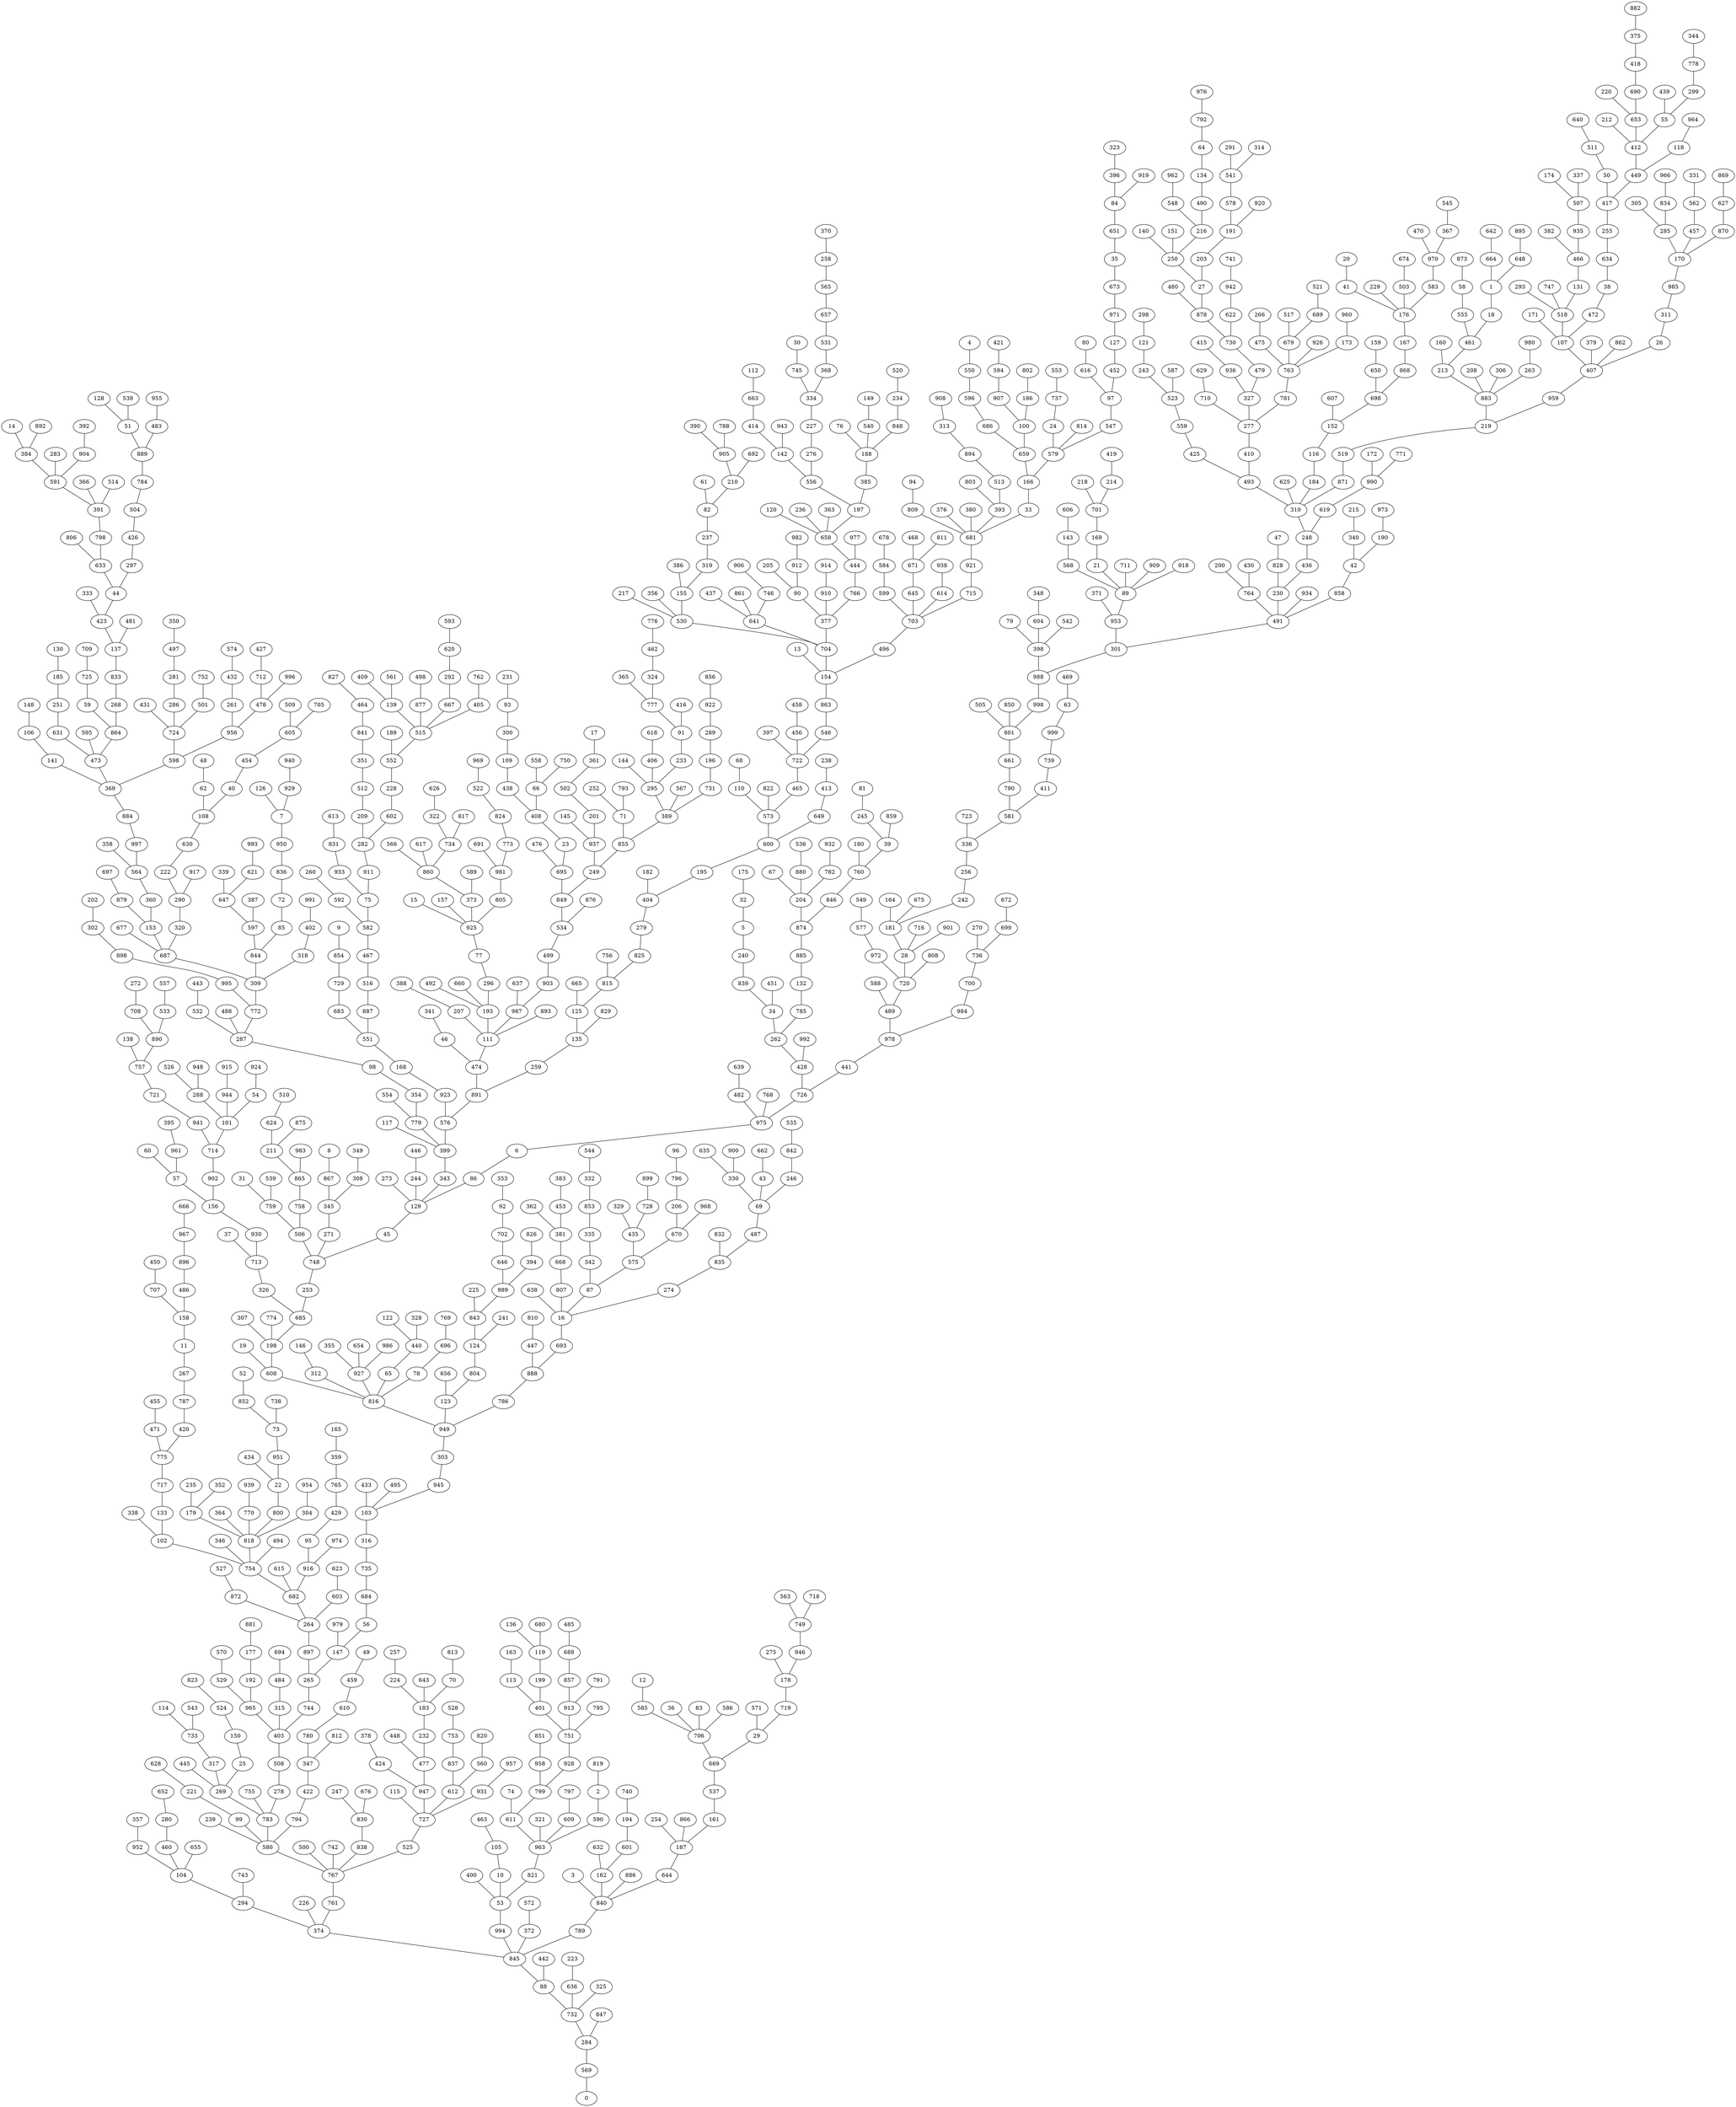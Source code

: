 graph tree {
3 -- 840;
4 -- 550;
8 -- 867;
9 -- 854;
12 -- 585;
13 -- 154;
14 -- 384;
15 -- 925;
17 -- 361;
19 -- 608;
20 -- 41;
30 -- 745;
31 -- 759;
36 -- 706;
37 -- 713;
41 -- 176;
47 -- 828;
48 -- 62;
49 -- 459;
52 -- 852;
60 -- 57;
61 -- 82;
62 -- 108;
67 -- 204;
68 -- 110;
74 -- 611;
76 -- 188;
79 -- 398;
80 -- 616;
81 -- 245;
83 -- 706;
94 -- 809;
96 -- 796;
110 -- 573;
112 -- 663;
114 -- 733;
115 -- 727;
117 -- 399;
120 -- 658;
122 -- 440;
126 -- 7;
128 -- 51;
130 -- 185;
136 -- 119;
138 -- 757;
140 -- 250;
144 -- 295;
145 -- 937;
146 -- 312;
148 -- 106;
106 -- 141;
141 -- 369;
149 -- 540;
151 -- 250;
157 -- 925;
159 -- 650;
160 -- 213;
163 -- 113;
113 -- 401;
164 -- 181;
165 -- 359;
171 -- 107;
172 -- 990;
174 -- 507;
175 -- 32;
32 -- 5;
5 -- 240;
180 -- 760;
182 -- 404;
185 -- 251;
189 -- 552;
200 -- 764;
202 -- 302;
205 -- 90;
208 -- 883;
212 -- 412;
215 -- 340;
217 -- 530;
218 -- 701;
220 -- 653;
223 -- 636;
225 -- 843;
226 -- 374;
229 -- 176;
231 -- 93;
93 -- 300;
235 -- 179;
236 -- 658;
238 -- 413;
239 -- 580;
240 -- 839;
241 -- 124;
245 -- 39;
247 -- 830;
251 -- 631;
252 -- 71;
254 -- 187;
257 -- 224;
224 -- 183;
260 -- 592;
266 -- 475;
270 -- 736;
272 -- 708;
273 -- 129;
275 -- 178;
283 -- 591;
291 -- 541;
293 -- 518;
298 -- 121;
121 -- 243;
243 -- 523;
300 -- 109;
109 -- 438;
302 -- 898;
305 -- 285;
306 -- 883;
307 -- 198;
312 -- 816;
314 -- 541;
321 -- 963;
323 -- 396;
325 -- 732;
328 -- 440;
329 -- 435;
331 -- 562;
333 -- 423;
337 -- 507;
338 -- 102;
339 -- 647;
340 -- 42;
341 -- 46;
46 -- 474;
344 -- 778;
346 -- 754;
348 -- 604;
349 -- 308;
308 -- 345;
350 -- 497;
352 -- 179;
179 -- 818;
353 -- 92;
92 -- 702;
355 -- 927;
356 -- 530;
357 -- 952;
358 -- 564;
359 -- 765;
361 -- 502;
362 -- 381;
363 -- 658;
364 -- 818;
365 -- 777;
366 -- 391;
370 -- 258;
258 -- 565;
371 -- 953;
376 -- 681;
378 -- 424;
379 -- 407;
380 -- 681;
382 -- 466;
383 -- 453;
386 -- 155;
387 -- 597;
388 -- 207;
207 -- 111;
390 -- 905;
392 -- 904;
395 -- 961;
396 -- 84;
397 -- 722;
400 -- 53;
409 -- 139;
413 -- 649;
415 -- 936;
416 -- 91;
419 -- 214;
214 -- 701;
421 -- 594;
424 -- 947;
427 -- 712;
430 -- 764;
431 -- 724;
433 -- 103;
434 -- 22;
437 -- 641;
438 -- 408;
439 -- 55;
440 -- 65;
65 -- 816;
442 -- 88;
443 -- 532;
445 -- 269;
446 -- 244;
244 -- 129;
448 -- 477;
450 -- 707;
451 -- 34;
453 -- 381;
381 -- 668;
455 -- 471;
458 -- 456;
456 -- 722;
459 -- 610;
463 -- 105;
105 -- 10;
10 -- 53;
468 -- 671;
469 -- 63;
63 -- 999;
470 -- 970;
471 -- 775;
475 -- 763;
476 -- 695;
480 -- 878;
481 -- 137;
485 -- 688;
488 -- 287;
492 -- 193;
494 -- 754;
495 -- 103;
497 -- 281;
281 -- 286;
286 -- 724;
498 -- 877;
500 -- 767;
502 -- 201;
201 -- 937;
505 -- 801;
507 -- 935;
509 -- 605;
510 -- 624;
514 -- 391;
517 -- 679;
520 -- 234;
234 -- 848;
521 -- 689;
526 -- 288;
527 -- 872;
528 -- 753;
532 -- 287;
535 -- 842;
536 -- 880;
538 -- 51;
51 -- 889;
539 -- 759;
540 -- 188;
541 -- 578;
542 -- 398;
543 -- 733;
544 -- 332;
332 -- 853;
545 -- 367;
367 -- 970;
549 -- 577;
550 -- 596;
553 -- 737;
554 -- 779;
557 -- 533;
533 -- 890;
558 -- 66;
561 -- 139;
139 -- 515;
562 -- 457;
457 -- 170;
563 -- 749;
565 -- 657;
566 -- 860;
567 -- 389;
570 -- 529;
529 -- 965;
571 -- 29;
572 -- 372;
372 -- 845;
574 -- 432;
432 -- 261;
261 -- 956;
577 -- 972;
578 -- 191;
585 -- 706;
586 -- 706;
587 -- 523;
523 -- 559;
559 -- 425;
425 -- 493;
588 -- 489;
589 -- 373;
592 -- 582;
593 -- 620;
594 -- 907;
595 -- 473;
596 -- 686;
604 -- 398;
398 -- 988;
606 -- 143;
143 -- 568;
568 -- 89;
607 -- 152;
610 -- 780;
613 -- 831;
615 -- 682;
616 -- 97;
617 -- 860;
618 -- 406;
406 -- 295;
620 -- 292;
292 -- 667;
623 -- 603;
603 -- 264;
624 -- 211;
625 -- 310;
626 -- 322;
322 -- 734;
628 -- 221;
221 -- 99;
99 -- 580;
629 -- 710;
631 -- 473;
632 -- 162;
635 -- 330;
636 -- 732;
637 -- 987;
638 -- 16;
639 -- 482;
482 -- 975;
640 -- 511;
511 -- 50;
50 -- 417;
642 -- 664;
643 -- 183;
649 -- 600;
650 -- 698;
652 -- 280;
280 -- 460;
460 -- 104;
654 -- 927;
655 -- 104;
656 -- 123;
657 -- 531;
531 -- 368;
368 -- 334;
660 -- 193;
662 -- 43;
43 -- 69;
663 -- 414;
414 -- 142;
664 -- 1;
665 -- 125;
666 -- 967;
667 -- 515;
668 -- 807;
672 -- 699;
674 -- 503;
503 -- 176;
675 -- 181;
676 -- 830;
677 -- 687;
678 -- 584;
584 -- 599;
599 -- 703;
680 -- 119;
119 -- 199;
199 -- 401;
401 -- 751;
686 -- 659;
688 -- 857;
689 -- 679;
679 -- 763;
691 -- 981;
692 -- 210;
694 -- 484;
484 -- 315;
315 -- 403;
697 -- 879;
699 -- 736;
701 -- 169;
169 -- 21;
21 -- 89;
702 -- 646;
646 -- 989;
705 -- 605;
605 -- 454;
454 -- 40;
40 -- 108;
108 -- 630;
630 -- 222;
222 -- 290;
706 -- 669;
707 -- 158;
708 -- 890;
709 -- 725;
710 -- 277;
711 -- 89;
712 -- 478;
716 -- 28;
718 -- 749;
723 -- 336;
725 -- 59;
59 -- 864;
733 -- 317;
317 -- 269;
736 -- 700;
700 -- 984;
737 -- 24;
24 -- 579;
738 -- 73;
740 -- 194;
194 -- 601;
601 -- 162;
162 -- 840;
741 -- 942;
742 -- 767;
743 -- 294;
745 -- 334;
334 -- 227;
227 -- 276;
276 -- 556;
747 -- 518;
749 -- 946;
750 -- 66;
66 -- 408;
408 -- 23;
23 -- 695;
695 -- 849;
752 -- 501;
501 -- 724;
724 -- 598;
753 -- 837;
755 -- 783;
756 -- 815;
759 -- 506;
762 -- 405;
405 -- 515;
764 -- 491;
765 -- 429;
429 -- 95;
95 -- 916;
768 -- 975;
769 -- 696;
696 -- 78;
78 -- 816;
771 -- 990;
774 -- 198;
776 -- 462;
462 -- 324;
324 -- 777;
777 -- 91;
91 -- 233;
233 -- 295;
295 -- 389;
778 -- 299;
299 -- 55;
55 -- 412;
780 -- 347;
788 -- 905;
791 -- 913;
793 -- 71;
71 -- 855;
795 -- 751;
796 -- 206;
206 -- 670;
797 -- 609;
609 -- 963;
802 -- 186;
186 -- 100;
803 -- 393;
806 -- 633;
807 -- 16;
808 -- 720;
809 -- 681;
810 -- 447;
447 -- 888;
811 -- 671;
671 -- 645;
645 -- 703;
812 -- 347;
347 -- 422;
422 -- 794;
794 -- 580;
813 -- 70;
70 -- 183;
183 -- 232;
232 -- 477;
477 -- 947;
814 -- 579;
817 -- 734;
734 -- 860;
819 -- 2;
2 -- 590;
590 -- 963;
820 -- 560;
560 -- 612;
822 -- 573;
823 -- 524;
524 -- 150;
150 -- 25;
25 -- 269;
269 -- 783;
826 -- 394;
394 -- 989;
827 -- 464;
464 -- 841;
828 -- 230;
829 -- 135;
830 -- 838;
831 -- 933;
832 -- 835;
837 -- 612;
612 -- 727;
838 -- 767;
839 -- 34;
34 -- 262;
841 -- 351;
351 -- 512;
512 -- 209;
209 -- 282;
842 -- 246;
246 -- 69;
847 -- 284;
848 -- 188;
188 -- 385;
385 -- 197;
850 -- 801;
851 -- 958;
852 -- 73;
73 -- 951;
853 -- 335;
335 -- 342;
342 -- 87;
854 -- 729;
729 -- 683;
683 -- 551;
856 -- 922;
857 -- 913;
859 -- 39;
39 -- 760;
760 -- 846;
846 -- 874;
860 -- 373;
373 -- 925;
861 -- 641;
862 -- 407;
866 -- 187;
867 -- 345;
345 -- 271;
271 -- 748;
869 -- 627;
627 -- 870;
870 -- 170;
872 -- 264;
873 -- 58;
58 -- 555;
555 -- 461;
875 -- 211;
211 -- 865;
876 -- 534;
877 -- 515;
515 -- 552;
552 -- 228;
228 -- 602;
602 -- 282;
282 -- 911;
879 -- 153;
880 -- 204;
881 -- 177;
177 -- 192;
192 -- 965;
882 -- 375;
375 -- 418;
418 -- 690;
690 -- 653;
653 -- 412;
412 -- 449;
886 -- 840;
890 -- 757;
757 -- 721;
721 -- 941;
892 -- 384;
384 -- 591;
893 -- 111;
895 -- 648;
648 -- 1;
1 -- 18;
18 -- 461;
461 -- 213;
213 -- 883;
898 -- 995;
899 -- 728;
728 -- 435;
435 -- 575;
900 -- 330;
330 -- 69;
69 -- 487;
487 -- 835;
835 -- 274;
274 -- 16;
901 -- 28;
904 -- 591;
591 -- 391;
391 -- 798;
798 -- 633;
633 -- 44;
905 -- 210;
210 -- 82;
82 -- 237;
237 -- 319;
319 -- 155;
155 -- 530;
530 -- 704;
906 -- 746;
746 -- 641;
641 -- 704;
907 -- 100;
100 -- 659;
659 -- 166;
908 -- 313;
313 -- 894;
894 -- 513;
513 -- 393;
393 -- 681;
909 -- 89;
911 -- 75;
913 -- 751;
751 -- 928;
914 -- 910;
910 -- 377;
915 -- 944;
917 -- 290;
290 -- 320;
320 -- 687;
918 -- 89;
89 -- 953;
919 -- 84;
84 -- 651;
651 -- 35;
35 -- 673;
673 -- 971;
920 -- 191;
191 -- 203;
203 -- 27;
922 -- 289;
289 -- 196;
196 -- 731;
731 -- 389;
389 -- 855;
855 -- 249;
924 -- 54;
54 -- 101;
926 -- 763;
928 -- 799;
932 -- 782;
782 -- 204;
204 -- 874;
874 -- 885;
885 -- 132;
132 -- 785;
785 -- 262;
262 -- 428;
933 -- 75;
75 -- 582;
582 -- 467;
467 -- 516;
516 -- 887;
887 -- 551;
551 -- 168;
168 -- 923;
923 -- 576;
934 -- 491;
935 -- 466;
466 -- 131;
131 -- 518;
518 -- 107;
936 -- 327;
937 -- 249;
249 -- 849;
849 -- 534;
534 -- 499;
499 -- 903;
903 -- 987;
938 -- 614;
614 -- 703;
939 -- 770;
770 -- 818;
940 -- 929;
929 -- 7;
7 -- 950;
941 -- 714;
942 -- 622;
622 -- 730;
943 -- 142;
142 -- 556;
556 -- 197;
197 -- 658;
658 -- 444;
944 -- 101;
946 -- 178;
178 -- 719;
719 -- 29;
29 -- 669;
669 -- 537;
537 -- 161;
161 -- 187;
187 -- 644;
644 -- 840;
840 -- 789;
789 -- 845;
947 -- 727;
948 -- 288;
288 -- 101;
101 -- 714;
714 -- 902;
902 -- 156;
950 -- 836;
836 -- 72;
72 -- 85;
85 -- 844;
951 -- 22;
22 -- 800;
800 -- 818;
952 -- 104;
104 -- 294;
294 -- 374;
953 -- 301;
954 -- 304;
304 -- 818;
818 -- 754;
955 -- 483;
483 -- 889;
889 -- 784;
784 -- 504;
504 -- 426;
426 -- 297;
297 -- 44;
44 -- 423;
423 -- 137;
137 -- 833;
833 -- 268;
268 -- 864;
864 -- 473;
473 -- 369;
957 -- 931;
931 -- 727;
727 -- 525;
525 -- 767;
958 -- 799;
799 -- 611;
611 -- 963;
960 -- 173;
173 -- 763;
763 -- 781;
781 -- 277;
961 -- 57;
57 -- 156;
156 -- 930;
930 -- 713;
713 -- 326;
326 -- 685;
962 -- 548;
548 -- 216;
963 -- 821;
821 -- 53;
53 -- 994;
964 -- 118;
118 -- 449;
449 -- 417;
417 -- 255;
255 -- 634;
634 -- 38;
38 -- 472;
472 -- 107;
107 -- 407;
965 -- 403;
966 -- 834;
834 -- 285;
285 -- 170;
170 -- 985;
967 -- 896;
896 -- 486;
486 -- 158;
158 -- 11;
11 -- 267;
267 -- 787;
787 -- 420;
420 -- 775;
775 -- 717;
717 -- 133;
133 -- 102;
102 -- 754;
754 -- 682;
968 -- 670;
670 -- 575;
575 -- 87;
87 -- 16;
16 -- 693;
693 -- 888;
888 -- 786;
786 -- 949;
969 -- 522;
522 -- 824;
824 -- 773;
773 -- 981;
970 -- 583;
583 -- 176;
176 -- 167;
167 -- 868;
868 -- 698;
698 -- 152;
152 -- 116;
116 -- 184;
184 -- 310;
971 -- 127;
127 -- 452;
452 -- 97;
97 -- 547;
547 -- 579;
579 -- 166;
166 -- 33;
33 -- 681;
681 -- 921;
921 -- 715;
715 -- 703;
703 -- 496;
496 -- 154;
972 -- 720;
973 -- 190;
190 -- 42;
42 -- 858;
858 -- 491;
974 -- 916;
916 -- 682;
682 -- 264;
264 -- 897;
897 -- 265;
976 -- 792;
792 -- 64;
64 -- 134;
134 -- 490;
490 -- 216;
216 -- 250;
250 -- 27;
27 -- 878;
878 -- 730;
730 -- 479;
479 -- 327;
327 -- 277;
277 -- 410;
410 -- 493;
493 -- 310;
977 -- 444;
444 -- 766;
766 -- 377;
979 -- 147;
980 -- 263;
263 -- 883;
883 -- 219;
981 -- 805;
805 -- 925;
925 -- 77;
77 -- 296;
296 -- 193;
193 -- 111;
982 -- 912;
912 -- 90;
90 -- 377;
377 -- 704;
704 -- 154;
154 -- 863;
863 -- 546;
546 -- 722;
722 -- 465;
465 -- 573;
573 -- 600;
600 -- 195;
195 -- 404;
404 -- 279;
279 -- 825;
825 -- 815;
815 -- 125;
125 -- 135;
135 -- 259;
259 -- 891;
983 -- 865;
865 -- 758;
758 -- 506;
506 -- 748;
984 -- 978;
985 -- 311;
311 -- 26;
26 -- 407;
407 -- 959;
959 -- 219;
219 -- 519;
519 -- 871;
871 -- 310;
310 -- 248;
986 -- 927;
927 -- 816;
987 -- 111;
111 -- 474;
474 -- 891;
891 -- 576;
576 -- 399;
989 -- 843;
843 -- 124;
124 -- 804;
804 -- 123;
123 -- 949;
990 -- 619;
619 -- 248;
248 -- 436;
436 -- 230;
230 -- 491;
491 -- 301;
301 -- 988;
988 -- 998;
991 -- 402;
402 -- 318;
318 -- 309;
992 -- 428;
428 -- 726;
993 -- 621;
621 -- 647;
647 -- 597;
597 -- 844;
844 -- 309;
994 -- 845;
995 -- 772;
996 -- 478;
478 -- 956;
956 -- 598;
598 -- 369;
369 -- 884;
884 -- 997;
997 -- 564;
564 -- 360;
360 -- 153;
153 -- 687;
687 -- 309;
309 -- 772;
772 -- 287;
287 -- 98;
98 -- 354;
354 -- 779;
779 -- 399;
399 -- 343;
343 -- 129;
998 -- 801;
801 -- 661;
661 -- 790;
790 -- 581;
999 -- 739;
739 -- 411;
411 -- 581;
581 -- 336;
336 -- 256;
256 -- 242;
242 -- 181;
181 -- 28;
28 -- 720;
720 -- 489;
489 -- 978;
978 -- 441;
441 -- 726;
726 -- 975;
975 -- 6;
6 -- 86;
86 -- 129;
129 -- 45;
45 -- 748;
748 -- 253;
253 -- 685;
685 -- 198;
198 -- 608;
608 -- 816;
816 -- 949;
949 -- 303;
303 -- 945;
945 -- 103;
103 -- 316;
316 -- 735;
735 -- 684;
684 -- 56;
56 -- 147;
147 -- 265;
265 -- 744;
744 -- 403;
403 -- 508;
508 -- 278;
278 -- 783;
783 -- 580;
580 -- 767;
767 -- 761;
761 -- 374;
374 -- 845;
845 -- 88;
88 -- 732;
732 -- 284;
284 -- 569;
569 -- 0;
}